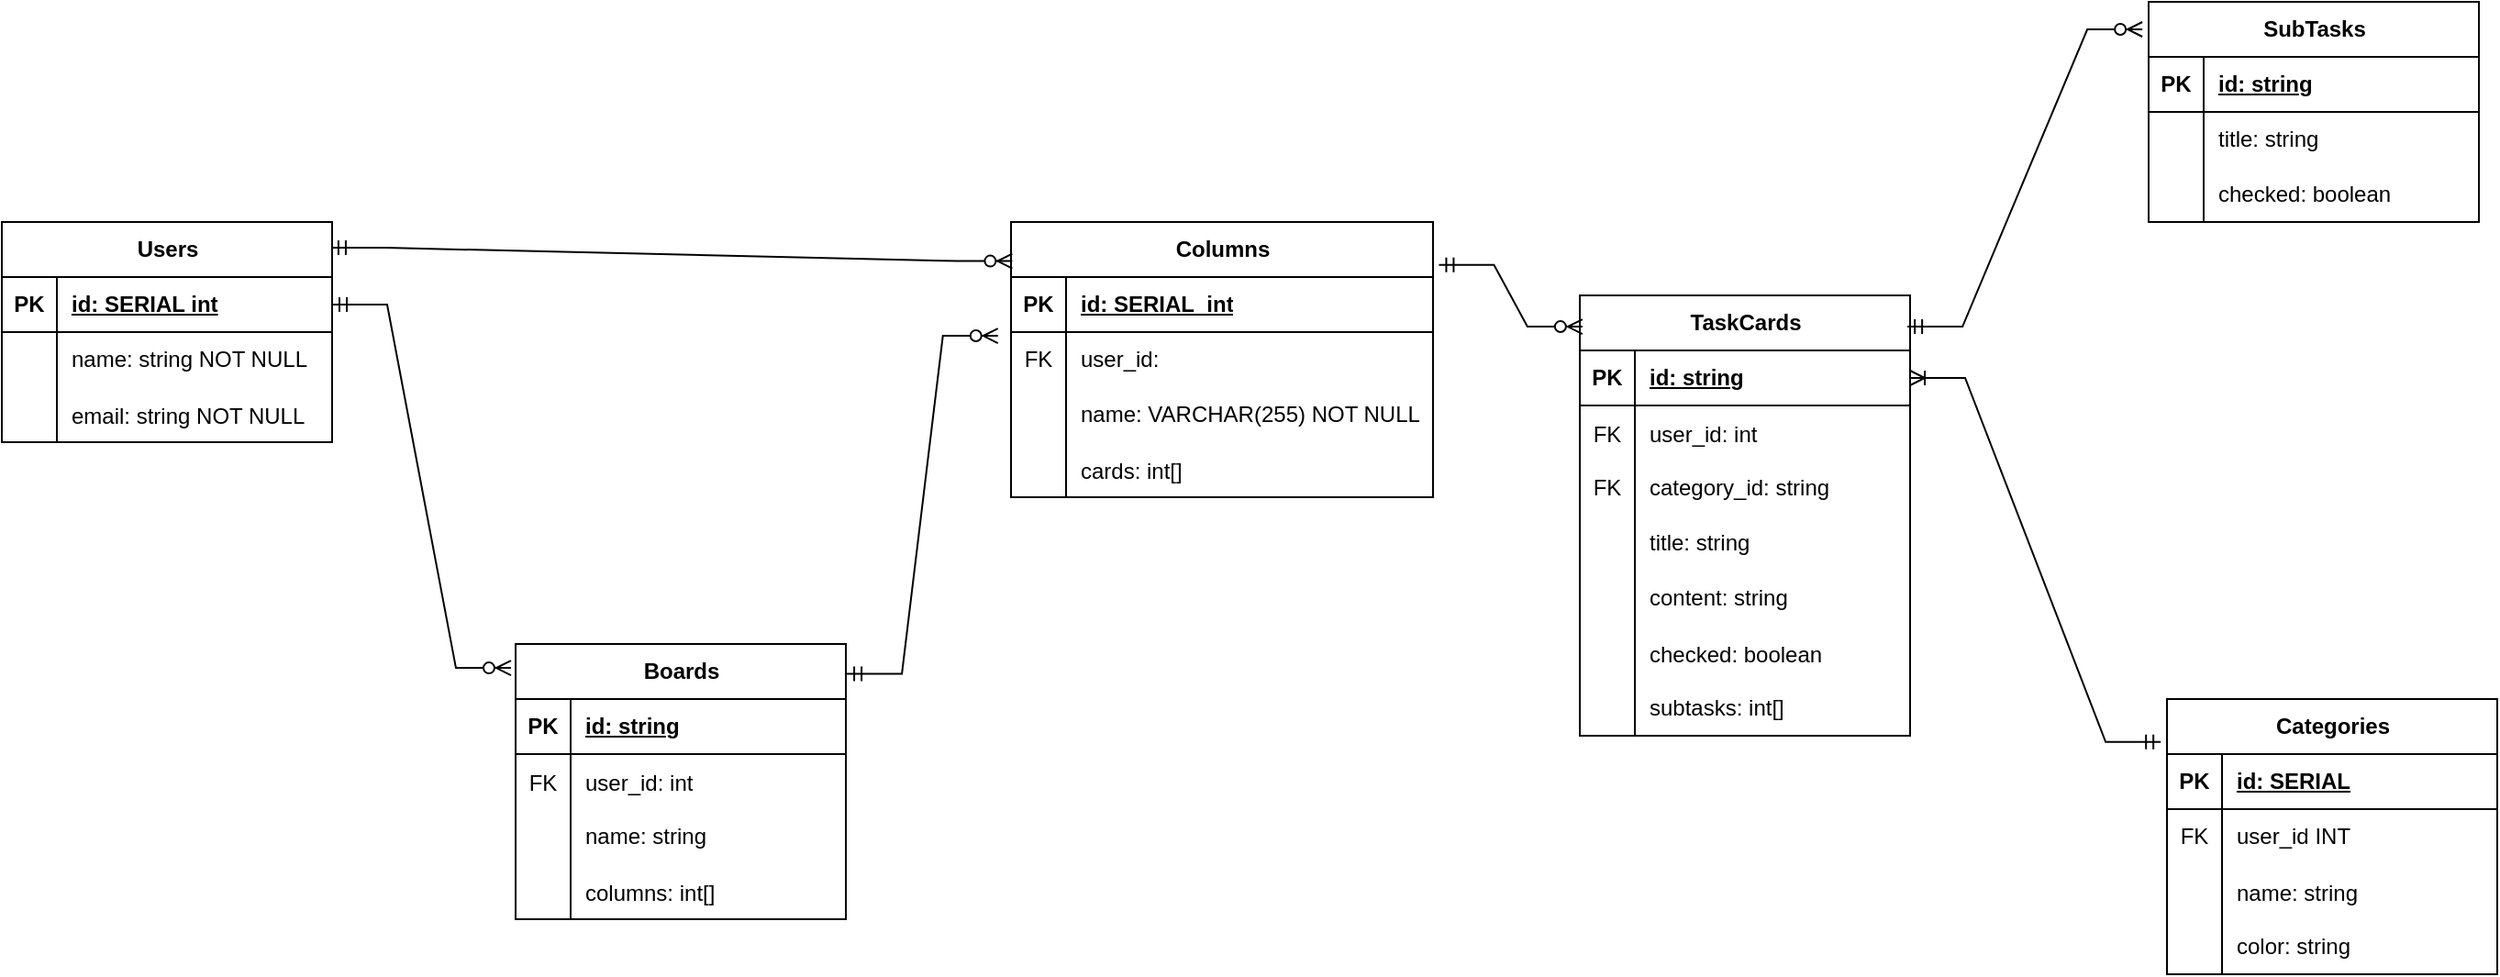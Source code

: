 <mxfile version="22.0.6" type="device">
  <diagram id="R2lEEEUBdFMjLlhIrx00" name="Page-1">
    <mxGraphModel dx="3164" dy="1150" grid="1" gridSize="10" guides="1" tooltips="1" connect="1" arrows="1" fold="1" page="1" pageScale="1" pageWidth="850" pageHeight="1100" math="0" shadow="0" extFonts="Permanent Marker^https://fonts.googleapis.com/css?family=Permanent+Marker">
      <root>
        <mxCell id="0" />
        <mxCell id="1" parent="0" />
        <mxCell id="Pj1tkU9dtWyjU9Tt0I82-5" value="TaskCards" style="shape=table;startSize=30;container=1;collapsible=1;childLayout=tableLayout;fixedRows=1;rowLines=0;fontStyle=1;align=center;resizeLast=1;html=1;" vertex="1" parent="1">
          <mxGeometry x="400" y="460" width="180" height="240" as="geometry">
            <mxRectangle x="120" y="310" width="100" height="30" as="alternateBounds" />
          </mxGeometry>
        </mxCell>
        <mxCell id="Pj1tkU9dtWyjU9Tt0I82-6" value="" style="shape=tableRow;horizontal=0;startSize=0;swimlaneHead=0;swimlaneBody=0;fillColor=none;collapsible=0;dropTarget=0;points=[[0,0.5],[1,0.5]];portConstraint=eastwest;top=0;left=0;right=0;bottom=1;" vertex="1" parent="Pj1tkU9dtWyjU9Tt0I82-5">
          <mxGeometry y="30" width="180" height="30" as="geometry" />
        </mxCell>
        <mxCell id="Pj1tkU9dtWyjU9Tt0I82-7" value="PK" style="shape=partialRectangle;connectable=0;fillColor=none;top=0;left=0;bottom=0;right=0;fontStyle=1;overflow=hidden;whiteSpace=wrap;html=1;" vertex="1" parent="Pj1tkU9dtWyjU9Tt0I82-6">
          <mxGeometry width="30" height="30" as="geometry">
            <mxRectangle width="30" height="30" as="alternateBounds" />
          </mxGeometry>
        </mxCell>
        <mxCell id="Pj1tkU9dtWyjU9Tt0I82-8" value="id: string" style="shape=partialRectangle;connectable=0;fillColor=none;top=0;left=0;bottom=0;right=0;align=left;spacingLeft=6;fontStyle=5;overflow=hidden;whiteSpace=wrap;html=1;" vertex="1" parent="Pj1tkU9dtWyjU9Tt0I82-6">
          <mxGeometry x="30" width="150" height="30" as="geometry">
            <mxRectangle width="150" height="30" as="alternateBounds" />
          </mxGeometry>
        </mxCell>
        <mxCell id="Pj1tkU9dtWyjU9Tt0I82-130" value="" style="shape=tableRow;horizontal=0;startSize=0;swimlaneHead=0;swimlaneBody=0;fillColor=none;collapsible=0;dropTarget=0;points=[[0,0.5],[1,0.5]];portConstraint=eastwest;top=0;left=0;right=0;bottom=0;" vertex="1" parent="Pj1tkU9dtWyjU9Tt0I82-5">
          <mxGeometry y="60" width="180" height="30" as="geometry" />
        </mxCell>
        <mxCell id="Pj1tkU9dtWyjU9Tt0I82-131" value="FK" style="shape=partialRectangle;connectable=0;fillColor=none;top=0;left=0;bottom=0;right=0;editable=1;overflow=hidden;" vertex="1" parent="Pj1tkU9dtWyjU9Tt0I82-130">
          <mxGeometry width="30" height="30" as="geometry">
            <mxRectangle width="30" height="30" as="alternateBounds" />
          </mxGeometry>
        </mxCell>
        <mxCell id="Pj1tkU9dtWyjU9Tt0I82-132" value="user_id: int" style="shape=partialRectangle;connectable=0;fillColor=none;top=0;left=0;bottom=0;right=0;align=left;spacingLeft=6;overflow=hidden;" vertex="1" parent="Pj1tkU9dtWyjU9Tt0I82-130">
          <mxGeometry x="30" width="150" height="30" as="geometry">
            <mxRectangle width="150" height="30" as="alternateBounds" />
          </mxGeometry>
        </mxCell>
        <mxCell id="Pj1tkU9dtWyjU9Tt0I82-34" value="" style="shape=tableRow;horizontal=0;startSize=0;swimlaneHead=0;swimlaneBody=0;fillColor=none;collapsible=0;dropTarget=0;points=[[0,0.5],[1,0.5]];portConstraint=eastwest;top=0;left=0;right=0;bottom=0;" vertex="1" parent="Pj1tkU9dtWyjU9Tt0I82-5">
          <mxGeometry y="90" width="180" height="30" as="geometry" />
        </mxCell>
        <mxCell id="Pj1tkU9dtWyjU9Tt0I82-35" value="FK" style="shape=partialRectangle;connectable=0;fillColor=none;top=0;left=0;bottom=0;right=0;fontStyle=0;overflow=hidden;whiteSpace=wrap;html=1;" vertex="1" parent="Pj1tkU9dtWyjU9Tt0I82-34">
          <mxGeometry width="30" height="30" as="geometry">
            <mxRectangle width="30" height="30" as="alternateBounds" />
          </mxGeometry>
        </mxCell>
        <mxCell id="Pj1tkU9dtWyjU9Tt0I82-36" value="category_id: string" style="shape=partialRectangle;connectable=0;fillColor=none;top=0;left=0;bottom=0;right=0;align=left;spacingLeft=6;fontStyle=0;overflow=hidden;whiteSpace=wrap;html=1;" vertex="1" parent="Pj1tkU9dtWyjU9Tt0I82-34">
          <mxGeometry x="30" width="150" height="30" as="geometry">
            <mxRectangle width="150" height="30" as="alternateBounds" />
          </mxGeometry>
        </mxCell>
        <mxCell id="Pj1tkU9dtWyjU9Tt0I82-9" value="" style="shape=tableRow;horizontal=0;startSize=0;swimlaneHead=0;swimlaneBody=0;fillColor=none;collapsible=0;dropTarget=0;points=[[0,0.5],[1,0.5]];portConstraint=eastwest;top=0;left=0;right=0;bottom=0;" vertex="1" parent="Pj1tkU9dtWyjU9Tt0I82-5">
          <mxGeometry y="120" width="180" height="30" as="geometry" />
        </mxCell>
        <mxCell id="Pj1tkU9dtWyjU9Tt0I82-10" value="" style="shape=partialRectangle;connectable=0;fillColor=none;top=0;left=0;bottom=0;right=0;editable=1;overflow=hidden;whiteSpace=wrap;html=1;" vertex="1" parent="Pj1tkU9dtWyjU9Tt0I82-9">
          <mxGeometry width="30" height="30" as="geometry">
            <mxRectangle width="30" height="30" as="alternateBounds" />
          </mxGeometry>
        </mxCell>
        <mxCell id="Pj1tkU9dtWyjU9Tt0I82-11" value="title: string" style="shape=partialRectangle;connectable=0;fillColor=none;top=0;left=0;bottom=0;right=0;align=left;spacingLeft=6;overflow=hidden;whiteSpace=wrap;html=1;" vertex="1" parent="Pj1tkU9dtWyjU9Tt0I82-9">
          <mxGeometry x="30" width="150" height="30" as="geometry">
            <mxRectangle width="150" height="30" as="alternateBounds" />
          </mxGeometry>
        </mxCell>
        <mxCell id="Pj1tkU9dtWyjU9Tt0I82-15" value="" style="shape=tableRow;horizontal=0;startSize=0;swimlaneHead=0;swimlaneBody=0;fillColor=none;collapsible=0;dropTarget=0;points=[[0,0.5],[1,0.5]];portConstraint=eastwest;top=0;left=0;right=0;bottom=0;" vertex="1" parent="Pj1tkU9dtWyjU9Tt0I82-5">
          <mxGeometry y="150" width="180" height="30" as="geometry" />
        </mxCell>
        <mxCell id="Pj1tkU9dtWyjU9Tt0I82-16" value="" style="shape=partialRectangle;connectable=0;fillColor=none;top=0;left=0;bottom=0;right=0;editable=1;overflow=hidden;whiteSpace=wrap;html=1;" vertex="1" parent="Pj1tkU9dtWyjU9Tt0I82-15">
          <mxGeometry width="30" height="30" as="geometry">
            <mxRectangle width="30" height="30" as="alternateBounds" />
          </mxGeometry>
        </mxCell>
        <mxCell id="Pj1tkU9dtWyjU9Tt0I82-17" value="content: string" style="shape=partialRectangle;connectable=0;fillColor=none;top=0;left=0;bottom=0;right=0;align=left;spacingLeft=6;overflow=hidden;whiteSpace=wrap;html=1;" vertex="1" parent="Pj1tkU9dtWyjU9Tt0I82-15">
          <mxGeometry x="30" width="150" height="30" as="geometry">
            <mxRectangle width="150" height="30" as="alternateBounds" />
          </mxGeometry>
        </mxCell>
        <mxCell id="Pj1tkU9dtWyjU9Tt0I82-18" value="" style="shape=tableRow;horizontal=0;startSize=0;swimlaneHead=0;swimlaneBody=0;fillColor=none;collapsible=0;dropTarget=0;points=[[0,0.5],[1,0.5]];portConstraint=eastwest;top=0;left=0;right=0;bottom=0;" vertex="1" parent="Pj1tkU9dtWyjU9Tt0I82-5">
          <mxGeometry y="180" width="180" height="30" as="geometry" />
        </mxCell>
        <mxCell id="Pj1tkU9dtWyjU9Tt0I82-19" value="" style="shape=partialRectangle;connectable=0;fillColor=none;top=0;left=0;bottom=0;right=0;editable=1;overflow=hidden;" vertex="1" parent="Pj1tkU9dtWyjU9Tt0I82-18">
          <mxGeometry width="30" height="30" as="geometry">
            <mxRectangle width="30" height="30" as="alternateBounds" />
          </mxGeometry>
        </mxCell>
        <mxCell id="Pj1tkU9dtWyjU9Tt0I82-20" value="checked: boolean" style="shape=partialRectangle;connectable=0;fillColor=none;top=0;left=0;bottom=0;right=0;align=left;spacingLeft=6;overflow=hidden;" vertex="1" parent="Pj1tkU9dtWyjU9Tt0I82-18">
          <mxGeometry x="30" width="150" height="30" as="geometry">
            <mxRectangle width="150" height="30" as="alternateBounds" />
          </mxGeometry>
        </mxCell>
        <mxCell id="Pj1tkU9dtWyjU9Tt0I82-133" value="" style="shape=tableRow;horizontal=0;startSize=0;swimlaneHead=0;swimlaneBody=0;fillColor=none;collapsible=0;dropTarget=0;points=[[0,0.5],[1,0.5]];portConstraint=eastwest;top=0;left=0;right=0;bottom=0;" vertex="1" parent="Pj1tkU9dtWyjU9Tt0I82-5">
          <mxGeometry y="210" width="180" height="30" as="geometry" />
        </mxCell>
        <mxCell id="Pj1tkU9dtWyjU9Tt0I82-134" value="&lt;span style=&quot;white-space: pre;&quot;&gt;&#x9;&lt;/span&gt;&lt;span style=&quot;white-space: pre;&quot;&gt;&#x9;&lt;/span&gt;" style="shape=partialRectangle;connectable=0;fillColor=none;top=0;left=0;bottom=0;right=0;fontStyle=0;overflow=hidden;whiteSpace=wrap;html=1;" vertex="1" parent="Pj1tkU9dtWyjU9Tt0I82-133">
          <mxGeometry width="30" height="30" as="geometry">
            <mxRectangle width="30" height="30" as="alternateBounds" />
          </mxGeometry>
        </mxCell>
        <mxCell id="Pj1tkU9dtWyjU9Tt0I82-135" value="subtasks: int[]" style="shape=partialRectangle;connectable=0;fillColor=none;top=0;left=0;bottom=0;right=0;align=left;spacingLeft=6;fontStyle=0;overflow=hidden;whiteSpace=wrap;html=1;" vertex="1" parent="Pj1tkU9dtWyjU9Tt0I82-133">
          <mxGeometry x="30" width="150" height="30" as="geometry">
            <mxRectangle width="150" height="30" as="alternateBounds" />
          </mxGeometry>
        </mxCell>
        <mxCell id="Pj1tkU9dtWyjU9Tt0I82-37" value="SubTasks" style="shape=table;startSize=30;container=1;collapsible=1;childLayout=tableLayout;fixedRows=1;rowLines=0;fontStyle=1;align=center;resizeLast=1;html=1;" vertex="1" parent="1">
          <mxGeometry x="710" y="300" width="180" height="120" as="geometry" />
        </mxCell>
        <mxCell id="Pj1tkU9dtWyjU9Tt0I82-38" value="" style="shape=tableRow;horizontal=0;startSize=0;swimlaneHead=0;swimlaneBody=0;fillColor=none;collapsible=0;dropTarget=0;points=[[0,0.5],[1,0.5]];portConstraint=eastwest;top=0;left=0;right=0;bottom=1;" vertex="1" parent="Pj1tkU9dtWyjU9Tt0I82-37">
          <mxGeometry y="30" width="180" height="30" as="geometry" />
        </mxCell>
        <mxCell id="Pj1tkU9dtWyjU9Tt0I82-39" value="PK" style="shape=partialRectangle;connectable=0;fillColor=none;top=0;left=0;bottom=0;right=0;fontStyle=1;overflow=hidden;whiteSpace=wrap;html=1;" vertex="1" parent="Pj1tkU9dtWyjU9Tt0I82-38">
          <mxGeometry width="30" height="30" as="geometry">
            <mxRectangle width="30" height="30" as="alternateBounds" />
          </mxGeometry>
        </mxCell>
        <mxCell id="Pj1tkU9dtWyjU9Tt0I82-40" value="id: string" style="shape=partialRectangle;connectable=0;fillColor=none;top=0;left=0;bottom=0;right=0;align=left;spacingLeft=6;fontStyle=5;overflow=hidden;whiteSpace=wrap;html=1;" vertex="1" parent="Pj1tkU9dtWyjU9Tt0I82-38">
          <mxGeometry x="30" width="150" height="30" as="geometry">
            <mxRectangle width="150" height="30" as="alternateBounds" />
          </mxGeometry>
        </mxCell>
        <mxCell id="Pj1tkU9dtWyjU9Tt0I82-41" value="" style="shape=tableRow;horizontal=0;startSize=0;swimlaneHead=0;swimlaneBody=0;fillColor=none;collapsible=0;dropTarget=0;points=[[0,0.5],[1,0.5]];portConstraint=eastwest;top=0;left=0;right=0;bottom=0;" vertex="1" parent="Pj1tkU9dtWyjU9Tt0I82-37">
          <mxGeometry y="60" width="180" height="30" as="geometry" />
        </mxCell>
        <mxCell id="Pj1tkU9dtWyjU9Tt0I82-42" value="" style="shape=partialRectangle;connectable=0;fillColor=none;top=0;left=0;bottom=0;right=0;editable=1;overflow=hidden;whiteSpace=wrap;html=1;" vertex="1" parent="Pj1tkU9dtWyjU9Tt0I82-41">
          <mxGeometry width="30" height="30" as="geometry">
            <mxRectangle width="30" height="30" as="alternateBounds" />
          </mxGeometry>
        </mxCell>
        <mxCell id="Pj1tkU9dtWyjU9Tt0I82-43" value="title: string" style="shape=partialRectangle;connectable=0;fillColor=none;top=0;left=0;bottom=0;right=0;align=left;spacingLeft=6;overflow=hidden;whiteSpace=wrap;html=1;" vertex="1" parent="Pj1tkU9dtWyjU9Tt0I82-41">
          <mxGeometry x="30" width="150" height="30" as="geometry">
            <mxRectangle width="150" height="30" as="alternateBounds" />
          </mxGeometry>
        </mxCell>
        <mxCell id="Pj1tkU9dtWyjU9Tt0I82-44" value="" style="shape=tableRow;horizontal=0;startSize=0;swimlaneHead=0;swimlaneBody=0;fillColor=none;collapsible=0;dropTarget=0;points=[[0,0.5],[1,0.5]];portConstraint=eastwest;top=0;left=0;right=0;bottom=0;" vertex="1" parent="Pj1tkU9dtWyjU9Tt0I82-37">
          <mxGeometry y="90" width="180" height="30" as="geometry" />
        </mxCell>
        <mxCell id="Pj1tkU9dtWyjU9Tt0I82-45" value="" style="shape=partialRectangle;connectable=0;fillColor=none;top=0;left=0;bottom=0;right=0;editable=1;overflow=hidden;whiteSpace=wrap;html=1;" vertex="1" parent="Pj1tkU9dtWyjU9Tt0I82-44">
          <mxGeometry width="30" height="30" as="geometry">
            <mxRectangle width="30" height="30" as="alternateBounds" />
          </mxGeometry>
        </mxCell>
        <mxCell id="Pj1tkU9dtWyjU9Tt0I82-46" value="checked: boolean" style="shape=partialRectangle;connectable=0;fillColor=none;top=0;left=0;bottom=0;right=0;align=left;spacingLeft=6;overflow=hidden;whiteSpace=wrap;html=1;" vertex="1" parent="Pj1tkU9dtWyjU9Tt0I82-44">
          <mxGeometry x="30" width="150" height="30" as="geometry">
            <mxRectangle width="150" height="30" as="alternateBounds" />
          </mxGeometry>
        </mxCell>
        <mxCell id="Pj1tkU9dtWyjU9Tt0I82-63" value="Categories" style="shape=table;startSize=30;container=1;collapsible=1;childLayout=tableLayout;fixedRows=1;rowLines=0;fontStyle=1;align=center;resizeLast=1;html=1;" vertex="1" parent="1">
          <mxGeometry x="720" y="680" width="180" height="150" as="geometry" />
        </mxCell>
        <mxCell id="Pj1tkU9dtWyjU9Tt0I82-64" value="" style="shape=tableRow;horizontal=0;startSize=0;swimlaneHead=0;swimlaneBody=0;fillColor=none;collapsible=0;dropTarget=0;points=[[0,0.5],[1,0.5]];portConstraint=eastwest;top=0;left=0;right=0;bottom=1;" vertex="1" parent="Pj1tkU9dtWyjU9Tt0I82-63">
          <mxGeometry y="30" width="180" height="30" as="geometry" />
        </mxCell>
        <mxCell id="Pj1tkU9dtWyjU9Tt0I82-65" value="PK" style="shape=partialRectangle;connectable=0;fillColor=none;top=0;left=0;bottom=0;right=0;fontStyle=1;overflow=hidden;whiteSpace=wrap;html=1;" vertex="1" parent="Pj1tkU9dtWyjU9Tt0I82-64">
          <mxGeometry width="30" height="30" as="geometry">
            <mxRectangle width="30" height="30" as="alternateBounds" />
          </mxGeometry>
        </mxCell>
        <mxCell id="Pj1tkU9dtWyjU9Tt0I82-66" value="id: SERIAL" style="shape=partialRectangle;connectable=0;fillColor=none;top=0;left=0;bottom=0;right=0;align=left;spacingLeft=6;fontStyle=5;overflow=hidden;whiteSpace=wrap;html=1;" vertex="1" parent="Pj1tkU9dtWyjU9Tt0I82-64">
          <mxGeometry x="30" width="150" height="30" as="geometry">
            <mxRectangle width="150" height="30" as="alternateBounds" />
          </mxGeometry>
        </mxCell>
        <mxCell id="Pj1tkU9dtWyjU9Tt0I82-123" value="" style="shape=tableRow;horizontal=0;startSize=0;swimlaneHead=0;swimlaneBody=0;fillColor=none;collapsible=0;dropTarget=0;points=[[0,0.5],[1,0.5]];portConstraint=eastwest;top=0;left=0;right=0;bottom=0;" vertex="1" parent="Pj1tkU9dtWyjU9Tt0I82-63">
          <mxGeometry y="60" width="180" height="30" as="geometry" />
        </mxCell>
        <mxCell id="Pj1tkU9dtWyjU9Tt0I82-124" value="FK" style="shape=partialRectangle;connectable=0;fillColor=none;top=0;left=0;bottom=0;right=0;fontStyle=0;overflow=hidden;whiteSpace=wrap;html=1;" vertex="1" parent="Pj1tkU9dtWyjU9Tt0I82-123">
          <mxGeometry width="30" height="30" as="geometry">
            <mxRectangle width="30" height="30" as="alternateBounds" />
          </mxGeometry>
        </mxCell>
        <mxCell id="Pj1tkU9dtWyjU9Tt0I82-125" value="user_id INT" style="shape=partialRectangle;connectable=0;fillColor=none;top=0;left=0;bottom=0;right=0;align=left;spacingLeft=6;fontStyle=0;overflow=hidden;whiteSpace=wrap;html=1;" vertex="1" parent="Pj1tkU9dtWyjU9Tt0I82-123">
          <mxGeometry x="30" width="150" height="30" as="geometry">
            <mxRectangle width="150" height="30" as="alternateBounds" />
          </mxGeometry>
        </mxCell>
        <mxCell id="Pj1tkU9dtWyjU9Tt0I82-127" value="" style="shape=tableRow;horizontal=0;startSize=0;swimlaneHead=0;swimlaneBody=0;fillColor=none;collapsible=0;dropTarget=0;points=[[0,0.5],[1,0.5]];portConstraint=eastwest;top=0;left=0;right=0;bottom=0;" vertex="1" parent="Pj1tkU9dtWyjU9Tt0I82-63">
          <mxGeometry y="90" width="180" height="30" as="geometry" />
        </mxCell>
        <mxCell id="Pj1tkU9dtWyjU9Tt0I82-128" value="" style="shape=partialRectangle;connectable=0;fillColor=none;top=0;left=0;bottom=0;right=0;editable=1;overflow=hidden;" vertex="1" parent="Pj1tkU9dtWyjU9Tt0I82-127">
          <mxGeometry width="30" height="30" as="geometry">
            <mxRectangle width="30" height="30" as="alternateBounds" />
          </mxGeometry>
        </mxCell>
        <mxCell id="Pj1tkU9dtWyjU9Tt0I82-129" value="name: string" style="shape=partialRectangle;connectable=0;fillColor=none;top=0;left=0;bottom=0;right=0;align=left;spacingLeft=6;overflow=hidden;" vertex="1" parent="Pj1tkU9dtWyjU9Tt0I82-127">
          <mxGeometry x="30" width="150" height="30" as="geometry">
            <mxRectangle width="150" height="30" as="alternateBounds" />
          </mxGeometry>
        </mxCell>
        <mxCell id="Pj1tkU9dtWyjU9Tt0I82-67" value="" style="shape=tableRow;horizontal=0;startSize=0;swimlaneHead=0;swimlaneBody=0;fillColor=none;collapsible=0;dropTarget=0;points=[[0,0.5],[1,0.5]];portConstraint=eastwest;top=0;left=0;right=0;bottom=0;" vertex="1" parent="Pj1tkU9dtWyjU9Tt0I82-63">
          <mxGeometry y="120" width="180" height="30" as="geometry" />
        </mxCell>
        <mxCell id="Pj1tkU9dtWyjU9Tt0I82-68" value="" style="shape=partialRectangle;connectable=0;fillColor=none;top=0;left=0;bottom=0;right=0;editable=1;overflow=hidden;whiteSpace=wrap;html=1;" vertex="1" parent="Pj1tkU9dtWyjU9Tt0I82-67">
          <mxGeometry width="30" height="30" as="geometry">
            <mxRectangle width="30" height="30" as="alternateBounds" />
          </mxGeometry>
        </mxCell>
        <mxCell id="Pj1tkU9dtWyjU9Tt0I82-69" value="color: string" style="shape=partialRectangle;connectable=0;fillColor=none;top=0;left=0;bottom=0;right=0;align=left;spacingLeft=6;overflow=hidden;whiteSpace=wrap;html=1;" vertex="1" parent="Pj1tkU9dtWyjU9Tt0I82-67">
          <mxGeometry x="30" width="150" height="30" as="geometry">
            <mxRectangle width="150" height="30" as="alternateBounds" />
          </mxGeometry>
        </mxCell>
        <mxCell id="Pj1tkU9dtWyjU9Tt0I82-70" value="Columns" style="shape=table;startSize=30;container=1;collapsible=1;childLayout=tableLayout;fixedRows=1;rowLines=0;fontStyle=1;align=center;resizeLast=1;html=1;" vertex="1" parent="1">
          <mxGeometry x="90" y="420" width="230" height="150" as="geometry" />
        </mxCell>
        <mxCell id="Pj1tkU9dtWyjU9Tt0I82-71" value="" style="shape=tableRow;horizontal=0;startSize=0;swimlaneHead=0;swimlaneBody=0;fillColor=none;collapsible=0;dropTarget=0;points=[[0,0.5],[1,0.5]];portConstraint=eastwest;top=0;left=0;right=0;bottom=1;" vertex="1" parent="Pj1tkU9dtWyjU9Tt0I82-70">
          <mxGeometry y="30" width="230" height="30" as="geometry" />
        </mxCell>
        <mxCell id="Pj1tkU9dtWyjU9Tt0I82-72" value="PK" style="shape=partialRectangle;connectable=0;fillColor=none;top=0;left=0;bottom=0;right=0;fontStyle=1;overflow=hidden;whiteSpace=wrap;html=1;" vertex="1" parent="Pj1tkU9dtWyjU9Tt0I82-71">
          <mxGeometry width="30" height="30" as="geometry">
            <mxRectangle width="30" height="30" as="alternateBounds" />
          </mxGeometry>
        </mxCell>
        <mxCell id="Pj1tkU9dtWyjU9Tt0I82-73" value="id: SERIAL&amp;nbsp; int" style="shape=partialRectangle;connectable=0;fillColor=none;top=0;left=0;bottom=0;right=0;align=left;spacingLeft=6;fontStyle=5;overflow=hidden;whiteSpace=wrap;html=1;" vertex="1" parent="Pj1tkU9dtWyjU9Tt0I82-71">
          <mxGeometry x="30" width="200" height="30" as="geometry">
            <mxRectangle width="200" height="30" as="alternateBounds" />
          </mxGeometry>
        </mxCell>
        <mxCell id="Pj1tkU9dtWyjU9Tt0I82-116" value="" style="shape=tableRow;horizontal=0;startSize=0;swimlaneHead=0;swimlaneBody=0;fillColor=none;collapsible=0;dropTarget=0;points=[[0,0.5],[1,0.5]];portConstraint=eastwest;top=0;left=0;right=0;bottom=0;" vertex="1" parent="Pj1tkU9dtWyjU9Tt0I82-70">
          <mxGeometry y="60" width="230" height="30" as="geometry" />
        </mxCell>
        <mxCell id="Pj1tkU9dtWyjU9Tt0I82-117" value="FK" style="shape=partialRectangle;connectable=0;fillColor=none;top=0;left=0;bottom=0;right=0;fontStyle=0;overflow=hidden;whiteSpace=wrap;html=1;" vertex="1" parent="Pj1tkU9dtWyjU9Tt0I82-116">
          <mxGeometry width="30" height="30" as="geometry">
            <mxRectangle width="30" height="30" as="alternateBounds" />
          </mxGeometry>
        </mxCell>
        <mxCell id="Pj1tkU9dtWyjU9Tt0I82-118" value="user_id:&amp;nbsp;" style="shape=partialRectangle;connectable=0;fillColor=none;top=0;left=0;bottom=0;right=0;align=left;spacingLeft=6;fontStyle=0;overflow=hidden;whiteSpace=wrap;html=1;" vertex="1" parent="Pj1tkU9dtWyjU9Tt0I82-116">
          <mxGeometry x="30" width="200" height="30" as="geometry">
            <mxRectangle width="200" height="30" as="alternateBounds" />
          </mxGeometry>
        </mxCell>
        <mxCell id="Pj1tkU9dtWyjU9Tt0I82-74" value="" style="shape=tableRow;horizontal=0;startSize=0;swimlaneHead=0;swimlaneBody=0;fillColor=none;collapsible=0;dropTarget=0;points=[[0,0.5],[1,0.5]];portConstraint=eastwest;top=0;left=0;right=0;bottom=0;" vertex="1" parent="Pj1tkU9dtWyjU9Tt0I82-70">
          <mxGeometry y="90" width="230" height="30" as="geometry" />
        </mxCell>
        <mxCell id="Pj1tkU9dtWyjU9Tt0I82-75" value="" style="shape=partialRectangle;connectable=0;fillColor=none;top=0;left=0;bottom=0;right=0;editable=1;overflow=hidden;whiteSpace=wrap;html=1;" vertex="1" parent="Pj1tkU9dtWyjU9Tt0I82-74">
          <mxGeometry width="30" height="30" as="geometry">
            <mxRectangle width="30" height="30" as="alternateBounds" />
          </mxGeometry>
        </mxCell>
        <mxCell id="Pj1tkU9dtWyjU9Tt0I82-76" value="name: VARCHAR(255) NOT NULL" style="shape=partialRectangle;connectable=0;fillColor=none;top=0;left=0;bottom=0;right=0;align=left;spacingLeft=6;overflow=hidden;whiteSpace=wrap;html=1;" vertex="1" parent="Pj1tkU9dtWyjU9Tt0I82-74">
          <mxGeometry x="30" width="200" height="30" as="geometry">
            <mxRectangle width="200" height="30" as="alternateBounds" />
          </mxGeometry>
        </mxCell>
        <mxCell id="Pj1tkU9dtWyjU9Tt0I82-140" value="" style="shape=tableRow;horizontal=0;startSize=0;swimlaneHead=0;swimlaneBody=0;fillColor=none;collapsible=0;dropTarget=0;points=[[0,0.5],[1,0.5]];portConstraint=eastwest;top=0;left=0;right=0;bottom=0;" vertex="1" parent="Pj1tkU9dtWyjU9Tt0I82-70">
          <mxGeometry y="120" width="230" height="30" as="geometry" />
        </mxCell>
        <mxCell id="Pj1tkU9dtWyjU9Tt0I82-141" value="" style="shape=partialRectangle;connectable=0;fillColor=none;top=0;left=0;bottom=0;right=0;editable=1;overflow=hidden;" vertex="1" parent="Pj1tkU9dtWyjU9Tt0I82-140">
          <mxGeometry width="30" height="30" as="geometry">
            <mxRectangle width="30" height="30" as="alternateBounds" />
          </mxGeometry>
        </mxCell>
        <mxCell id="Pj1tkU9dtWyjU9Tt0I82-142" value="cards: int[]" style="shape=partialRectangle;connectable=0;fillColor=none;top=0;left=0;bottom=0;right=0;align=left;spacingLeft=6;overflow=hidden;" vertex="1" parent="Pj1tkU9dtWyjU9Tt0I82-140">
          <mxGeometry x="30" width="200" height="30" as="geometry">
            <mxRectangle width="200" height="30" as="alternateBounds" />
          </mxGeometry>
        </mxCell>
        <mxCell id="Pj1tkU9dtWyjU9Tt0I82-83" value="" style="edgeStyle=entityRelationEdgeStyle;fontSize=12;html=1;endArrow=ERzeroToMany;startArrow=ERmandOne;rounded=0;exitX=0.992;exitY=0.071;exitDx=0;exitDy=0;exitPerimeter=0;entryX=-0.019;entryY=0.125;entryDx=0;entryDy=0;entryPerimeter=0;" edge="1" parent="1" source="Pj1tkU9dtWyjU9Tt0I82-5" target="Pj1tkU9dtWyjU9Tt0I82-37">
          <mxGeometry width="100" height="100" relative="1" as="geometry">
            <mxPoint x="480.0" y="550.99" as="sourcePoint" />
            <mxPoint x="593.42" y="450" as="targetPoint" />
          </mxGeometry>
        </mxCell>
        <mxCell id="Pj1tkU9dtWyjU9Tt0I82-84" value="" style="edgeStyle=entityRelationEdgeStyle;fontSize=12;html=1;endArrow=ERoneToMany;startArrow=ERmandOne;rounded=0;entryX=1;entryY=0.5;entryDx=0;entryDy=0;exitX=-0.019;exitY=0.156;exitDx=0;exitDy=0;exitPerimeter=0;" edge="1" parent="1" source="Pj1tkU9dtWyjU9Tt0I82-63" target="Pj1tkU9dtWyjU9Tt0I82-6">
          <mxGeometry width="100" height="100" relative="1" as="geometry">
            <mxPoint x="610" y="740" as="sourcePoint" />
            <mxPoint x="580" y="625" as="targetPoint" />
          </mxGeometry>
        </mxCell>
        <mxCell id="Pj1tkU9dtWyjU9Tt0I82-94" value="Boards" style="shape=table;startSize=30;container=1;collapsible=1;childLayout=tableLayout;fixedRows=1;rowLines=0;fontStyle=1;align=center;resizeLast=1;html=1;" vertex="1" parent="1">
          <mxGeometry x="-180" y="650" width="180" height="150" as="geometry" />
        </mxCell>
        <mxCell id="Pj1tkU9dtWyjU9Tt0I82-95" value="" style="shape=tableRow;horizontal=0;startSize=0;swimlaneHead=0;swimlaneBody=0;fillColor=none;collapsible=0;dropTarget=0;points=[[0,0.5],[1,0.5]];portConstraint=eastwest;top=0;left=0;right=0;bottom=1;" vertex="1" parent="Pj1tkU9dtWyjU9Tt0I82-94">
          <mxGeometry y="30" width="180" height="30" as="geometry" />
        </mxCell>
        <mxCell id="Pj1tkU9dtWyjU9Tt0I82-96" value="PK" style="shape=partialRectangle;connectable=0;fillColor=none;top=0;left=0;bottom=0;right=0;fontStyle=1;overflow=hidden;whiteSpace=wrap;html=1;" vertex="1" parent="Pj1tkU9dtWyjU9Tt0I82-95">
          <mxGeometry width="30" height="30" as="geometry">
            <mxRectangle width="30" height="30" as="alternateBounds" />
          </mxGeometry>
        </mxCell>
        <mxCell id="Pj1tkU9dtWyjU9Tt0I82-97" value="id: string" style="shape=partialRectangle;connectable=0;fillColor=none;top=0;left=0;bottom=0;right=0;align=left;spacingLeft=6;fontStyle=5;overflow=hidden;whiteSpace=wrap;html=1;" vertex="1" parent="Pj1tkU9dtWyjU9Tt0I82-95">
          <mxGeometry x="30" width="150" height="30" as="geometry">
            <mxRectangle width="150" height="30" as="alternateBounds" />
          </mxGeometry>
        </mxCell>
        <mxCell id="Pj1tkU9dtWyjU9Tt0I82-136" value="" style="shape=tableRow;horizontal=0;startSize=0;swimlaneHead=0;swimlaneBody=0;fillColor=none;collapsible=0;dropTarget=0;points=[[0,0.5],[1,0.5]];portConstraint=eastwest;top=0;left=0;right=0;bottom=0;" vertex="1" parent="Pj1tkU9dtWyjU9Tt0I82-94">
          <mxGeometry y="60" width="180" height="30" as="geometry" />
        </mxCell>
        <mxCell id="Pj1tkU9dtWyjU9Tt0I82-137" value="FK" style="shape=partialRectangle;connectable=0;fillColor=none;top=0;left=0;bottom=0;right=0;editable=1;overflow=hidden;" vertex="1" parent="Pj1tkU9dtWyjU9Tt0I82-136">
          <mxGeometry width="30" height="30" as="geometry">
            <mxRectangle width="30" height="30" as="alternateBounds" />
          </mxGeometry>
        </mxCell>
        <mxCell id="Pj1tkU9dtWyjU9Tt0I82-138" value="user_id: int" style="shape=partialRectangle;connectable=0;fillColor=none;top=0;left=0;bottom=0;right=0;align=left;spacingLeft=6;overflow=hidden;" vertex="1" parent="Pj1tkU9dtWyjU9Tt0I82-136">
          <mxGeometry x="30" width="150" height="30" as="geometry">
            <mxRectangle width="150" height="30" as="alternateBounds" />
          </mxGeometry>
        </mxCell>
        <mxCell id="Pj1tkU9dtWyjU9Tt0I82-98" value="" style="shape=tableRow;horizontal=0;startSize=0;swimlaneHead=0;swimlaneBody=0;fillColor=none;collapsible=0;dropTarget=0;points=[[0,0.5],[1,0.5]];portConstraint=eastwest;top=0;left=0;right=0;bottom=0;" vertex="1" parent="Pj1tkU9dtWyjU9Tt0I82-94">
          <mxGeometry y="90" width="180" height="30" as="geometry" />
        </mxCell>
        <mxCell id="Pj1tkU9dtWyjU9Tt0I82-99" value="" style="shape=partialRectangle;connectable=0;fillColor=none;top=0;left=0;bottom=0;right=0;editable=1;overflow=hidden;whiteSpace=wrap;html=1;" vertex="1" parent="Pj1tkU9dtWyjU9Tt0I82-98">
          <mxGeometry width="30" height="30" as="geometry">
            <mxRectangle width="30" height="30" as="alternateBounds" />
          </mxGeometry>
        </mxCell>
        <mxCell id="Pj1tkU9dtWyjU9Tt0I82-100" value="name: string" style="shape=partialRectangle;connectable=0;fillColor=none;top=0;left=0;bottom=0;right=0;align=left;spacingLeft=6;overflow=hidden;whiteSpace=wrap;html=1;" vertex="1" parent="Pj1tkU9dtWyjU9Tt0I82-98">
          <mxGeometry x="30" width="150" height="30" as="geometry">
            <mxRectangle width="150" height="30" as="alternateBounds" />
          </mxGeometry>
        </mxCell>
        <mxCell id="Pj1tkU9dtWyjU9Tt0I82-101" value="" style="shape=tableRow;horizontal=0;startSize=0;swimlaneHead=0;swimlaneBody=0;fillColor=none;collapsible=0;dropTarget=0;points=[[0,0.5],[1,0.5]];portConstraint=eastwest;top=0;left=0;right=0;bottom=0;" vertex="1" parent="Pj1tkU9dtWyjU9Tt0I82-94">
          <mxGeometry y="120" width="180" height="30" as="geometry" />
        </mxCell>
        <mxCell id="Pj1tkU9dtWyjU9Tt0I82-102" value="" style="shape=partialRectangle;connectable=0;fillColor=none;top=0;left=0;bottom=0;right=0;editable=1;overflow=hidden;" vertex="1" parent="Pj1tkU9dtWyjU9Tt0I82-101">
          <mxGeometry width="30" height="30" as="geometry">
            <mxRectangle width="30" height="30" as="alternateBounds" />
          </mxGeometry>
        </mxCell>
        <mxCell id="Pj1tkU9dtWyjU9Tt0I82-103" value="columns: int[]" style="shape=partialRectangle;connectable=0;fillColor=none;top=0;left=0;bottom=0;right=0;align=left;spacingLeft=6;overflow=hidden;" vertex="1" parent="Pj1tkU9dtWyjU9Tt0I82-101">
          <mxGeometry x="30" width="150" height="30" as="geometry">
            <mxRectangle width="150" height="30" as="alternateBounds" />
          </mxGeometry>
        </mxCell>
        <mxCell id="Pj1tkU9dtWyjU9Tt0I82-104" value="" style="edgeStyle=entityRelationEdgeStyle;fontSize=12;html=1;endArrow=ERzeroToMany;startArrow=ERmandOne;rounded=0;exitX=1.003;exitY=0.108;exitDx=0;exitDy=0;exitPerimeter=0;entryX=-0.031;entryY=1.067;entryDx=0;entryDy=0;entryPerimeter=0;" edge="1" parent="1" source="Pj1tkU9dtWyjU9Tt0I82-94" target="Pj1tkU9dtWyjU9Tt0I82-71">
          <mxGeometry width="100" height="100" relative="1" as="geometry">
            <mxPoint x="90" y="340" as="sourcePoint" />
            <mxPoint x="190" y="240" as="targetPoint" />
          </mxGeometry>
        </mxCell>
        <mxCell id="Pj1tkU9dtWyjU9Tt0I82-105" value="" style="edgeStyle=entityRelationEdgeStyle;fontSize=12;html=1;endArrow=ERzeroToMany;startArrow=ERmandOne;rounded=0;exitX=1.014;exitY=0.156;exitDx=0;exitDy=0;exitPerimeter=0;entryX=0.008;entryY=0.071;entryDx=0;entryDy=0;entryPerimeter=0;" edge="1" parent="1" source="Pj1tkU9dtWyjU9Tt0I82-70" target="Pj1tkU9dtWyjU9Tt0I82-5">
          <mxGeometry width="100" height="100" relative="1" as="geometry">
            <mxPoint x="392" y="478" as="sourcePoint" />
            <mxPoint x="458" y="510" as="targetPoint" />
          </mxGeometry>
        </mxCell>
        <mxCell id="Pj1tkU9dtWyjU9Tt0I82-106" value="Users" style="shape=table;startSize=30;container=1;collapsible=1;childLayout=tableLayout;fixedRows=1;rowLines=0;fontStyle=1;align=center;resizeLast=1;html=1;" vertex="1" parent="1">
          <mxGeometry x="-460" y="420" width="180" height="120" as="geometry" />
        </mxCell>
        <mxCell id="Pj1tkU9dtWyjU9Tt0I82-107" value="" style="shape=tableRow;horizontal=0;startSize=0;swimlaneHead=0;swimlaneBody=0;fillColor=none;collapsible=0;dropTarget=0;points=[[0,0.5],[1,0.5]];portConstraint=eastwest;top=0;left=0;right=0;bottom=1;" vertex="1" parent="Pj1tkU9dtWyjU9Tt0I82-106">
          <mxGeometry y="30" width="180" height="30" as="geometry" />
        </mxCell>
        <mxCell id="Pj1tkU9dtWyjU9Tt0I82-108" value="PK" style="shape=partialRectangle;connectable=0;fillColor=none;top=0;left=0;bottom=0;right=0;fontStyle=1;overflow=hidden;whiteSpace=wrap;html=1;" vertex="1" parent="Pj1tkU9dtWyjU9Tt0I82-107">
          <mxGeometry width="30" height="30" as="geometry">
            <mxRectangle width="30" height="30" as="alternateBounds" />
          </mxGeometry>
        </mxCell>
        <mxCell id="Pj1tkU9dtWyjU9Tt0I82-109" value="id: SERIAL int" style="shape=partialRectangle;connectable=0;fillColor=none;top=0;left=0;bottom=0;right=0;align=left;spacingLeft=6;fontStyle=5;overflow=hidden;whiteSpace=wrap;html=1;" vertex="1" parent="Pj1tkU9dtWyjU9Tt0I82-107">
          <mxGeometry x="30" width="150" height="30" as="geometry">
            <mxRectangle width="150" height="30" as="alternateBounds" />
          </mxGeometry>
        </mxCell>
        <mxCell id="Pj1tkU9dtWyjU9Tt0I82-110" value="" style="shape=tableRow;horizontal=0;startSize=0;swimlaneHead=0;swimlaneBody=0;fillColor=none;collapsible=0;dropTarget=0;points=[[0,0.5],[1,0.5]];portConstraint=eastwest;top=0;left=0;right=0;bottom=0;" vertex="1" parent="Pj1tkU9dtWyjU9Tt0I82-106">
          <mxGeometry y="60" width="180" height="30" as="geometry" />
        </mxCell>
        <mxCell id="Pj1tkU9dtWyjU9Tt0I82-111" value="" style="shape=partialRectangle;connectable=0;fillColor=none;top=0;left=0;bottom=0;right=0;editable=1;overflow=hidden;whiteSpace=wrap;html=1;" vertex="1" parent="Pj1tkU9dtWyjU9Tt0I82-110">
          <mxGeometry width="30" height="30" as="geometry">
            <mxRectangle width="30" height="30" as="alternateBounds" />
          </mxGeometry>
        </mxCell>
        <mxCell id="Pj1tkU9dtWyjU9Tt0I82-112" value="name: string NOT NULL" style="shape=partialRectangle;connectable=0;fillColor=none;top=0;left=0;bottom=0;right=0;align=left;spacingLeft=6;overflow=hidden;whiteSpace=wrap;html=1;" vertex="1" parent="Pj1tkU9dtWyjU9Tt0I82-110">
          <mxGeometry x="30" width="150" height="30" as="geometry">
            <mxRectangle width="150" height="30" as="alternateBounds" />
          </mxGeometry>
        </mxCell>
        <mxCell id="Pj1tkU9dtWyjU9Tt0I82-119" value="" style="shape=tableRow;horizontal=0;startSize=0;swimlaneHead=0;swimlaneBody=0;fillColor=none;collapsible=0;dropTarget=0;points=[[0,0.5],[1,0.5]];portConstraint=eastwest;top=0;left=0;right=0;bottom=0;" vertex="1" parent="Pj1tkU9dtWyjU9Tt0I82-106">
          <mxGeometry y="90" width="180" height="30" as="geometry" />
        </mxCell>
        <mxCell id="Pj1tkU9dtWyjU9Tt0I82-120" value="" style="shape=partialRectangle;connectable=0;fillColor=none;top=0;left=0;bottom=0;right=0;editable=1;overflow=hidden;" vertex="1" parent="Pj1tkU9dtWyjU9Tt0I82-119">
          <mxGeometry width="30" height="30" as="geometry">
            <mxRectangle width="30" height="30" as="alternateBounds" />
          </mxGeometry>
        </mxCell>
        <mxCell id="Pj1tkU9dtWyjU9Tt0I82-121" value="email: string NOT NULL" style="shape=partialRectangle;connectable=0;fillColor=none;top=0;left=0;bottom=0;right=0;align=left;spacingLeft=6;overflow=hidden;" vertex="1" parent="Pj1tkU9dtWyjU9Tt0I82-119">
          <mxGeometry x="30" width="150" height="30" as="geometry">
            <mxRectangle width="150" height="30" as="alternateBounds" />
          </mxGeometry>
        </mxCell>
        <mxCell id="Pj1tkU9dtWyjU9Tt0I82-122" value="" style="edgeStyle=entityRelationEdgeStyle;fontSize=12;html=1;endArrow=ERzeroToMany;startArrow=ERmandOne;rounded=0;exitX=0.997;exitY=0.117;exitDx=0;exitDy=0;exitPerimeter=0;entryX=0.003;entryY=0.142;entryDx=0;entryDy=0;entryPerimeter=0;" edge="1" parent="1" source="Pj1tkU9dtWyjU9Tt0I82-106" target="Pj1tkU9dtWyjU9Tt0I82-70">
          <mxGeometry width="100" height="100" relative="1" as="geometry">
            <mxPoint x="-19.46" y="200.0" as="sourcePoint" />
            <mxPoint x="160" y="337.04" as="targetPoint" />
          </mxGeometry>
        </mxCell>
        <mxCell id="Pj1tkU9dtWyjU9Tt0I82-139" value="" style="edgeStyle=entityRelationEdgeStyle;fontSize=12;html=1;endArrow=ERzeroToMany;startArrow=ERmandOne;rounded=0;exitX=1;exitY=0.5;exitDx=0;exitDy=0;entryX=-0.014;entryY=0.087;entryDx=0;entryDy=0;entryPerimeter=0;" edge="1" parent="1" source="Pj1tkU9dtWyjU9Tt0I82-107" target="Pj1tkU9dtWyjU9Tt0I82-94">
          <mxGeometry width="100" height="100" relative="1" as="geometry">
            <mxPoint x="-162" y="380" as="sourcePoint" />
            <mxPoint x="-40" y="563" as="targetPoint" />
          </mxGeometry>
        </mxCell>
      </root>
    </mxGraphModel>
  </diagram>
</mxfile>
